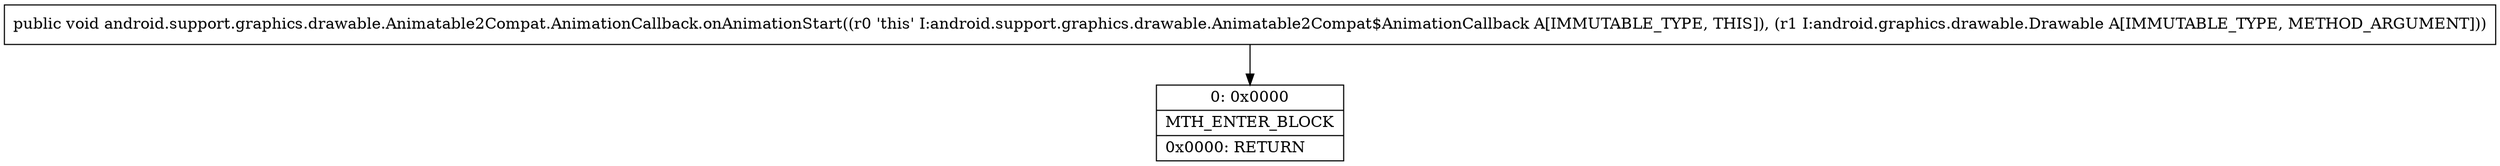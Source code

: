 digraph "CFG forandroid.support.graphics.drawable.Animatable2Compat.AnimationCallback.onAnimationStart(Landroid\/graphics\/drawable\/Drawable;)V" {
Node_0 [shape=record,label="{0\:\ 0x0000|MTH_ENTER_BLOCK\l|0x0000: RETURN   \l}"];
MethodNode[shape=record,label="{public void android.support.graphics.drawable.Animatable2Compat.AnimationCallback.onAnimationStart((r0 'this' I:android.support.graphics.drawable.Animatable2Compat$AnimationCallback A[IMMUTABLE_TYPE, THIS]), (r1 I:android.graphics.drawable.Drawable A[IMMUTABLE_TYPE, METHOD_ARGUMENT])) }"];
MethodNode -> Node_0;
}

